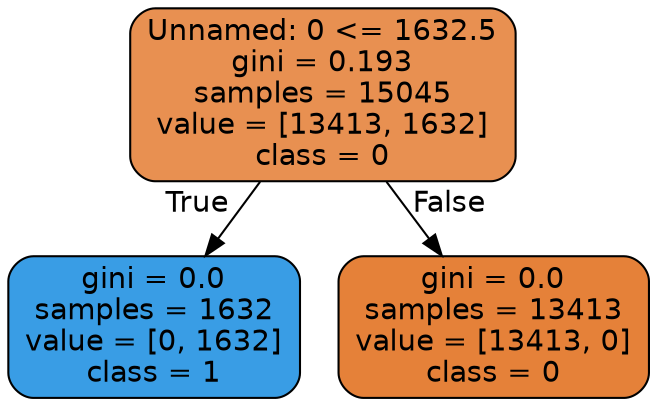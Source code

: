 digraph Tree {
node [shape=box, style="filled, rounded", color="black", fontname=helvetica] ;
edge [fontname=helvetica] ;
0 [label="Unnamed: 0 <= 1632.5\ngini = 0.193\nsamples = 15045\nvalue = [13413, 1632]\nclass = 0", fillcolor="#e89051"] ;
1 [label="gini = 0.0\nsamples = 1632\nvalue = [0, 1632]\nclass = 1", fillcolor="#399de5"] ;
0 -> 1 [labeldistance=2.5, labelangle=45, headlabel="True"] ;
2 [label="gini = 0.0\nsamples = 13413\nvalue = [13413, 0]\nclass = 0", fillcolor="#e58139"] ;
0 -> 2 [labeldistance=2.5, labelangle=-45, headlabel="False"] ;
}